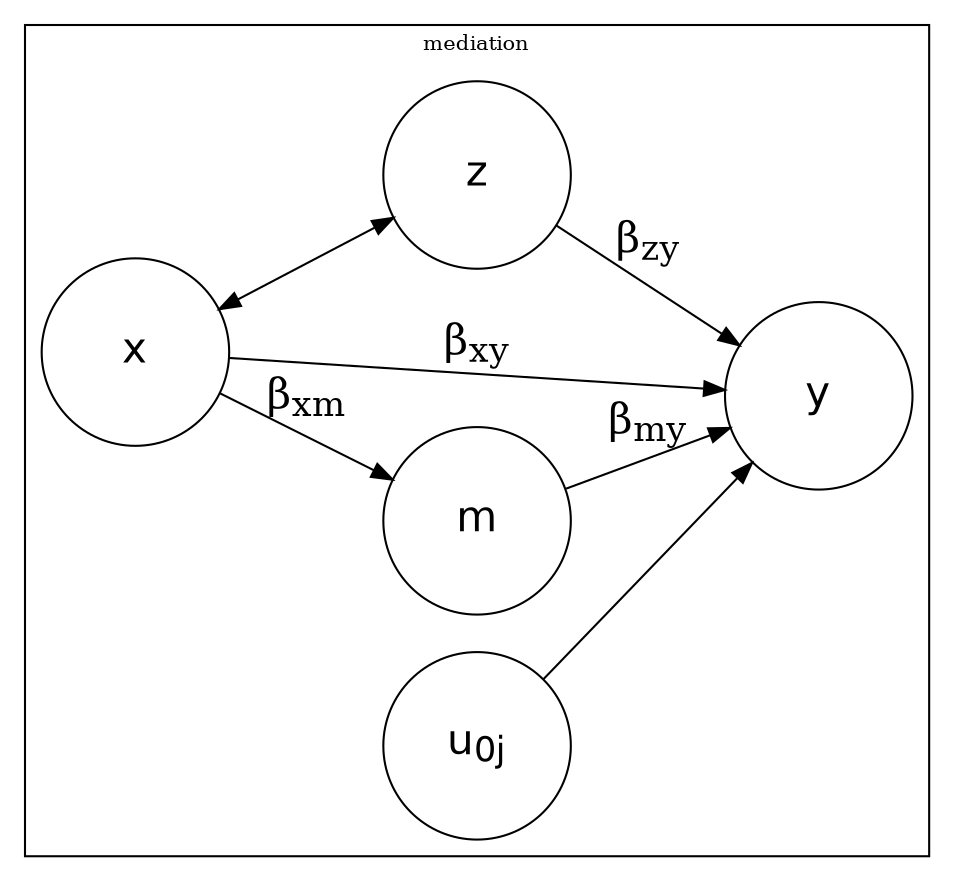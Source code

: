 digraph boxes_and_circles {
  
  # a 'graph' statement
  graph [overlap = true, 
        fontsize = 10,
        rankdir = LR]

  # several 'node' statements
  node [shape = box,
        fontname = Helvetica]

  node [shape = circle,
        fontsize = 20,
        fixedsize = true,
        width = 1.25] // sets as circles

  x1 [label = "x"]
  
  m1 [label = "m"]

  y1 [label = "y"]
  
  z1 [label = "z"]
  
  u0 [label = <u<SUB>0j</SUB>>]

  # several 'edge' statements
  
 	subgraph cluster_1 {
 	
 	label = "mediation";
 
  x1 -> m1 [label = <&beta;<SUB>xm</SUB>> fontsize="20"]
  m1 -> y1 [label = <&beta;<SUB>my</SUB>> fontsize="20"]
  x1 -> y1 [label = <&beta;<SUB>xy</SUB>> fontsize="20"]
  z1 -> y1 [label = <&beta;<SUB>zy</SUB>> fontsize="20"]
  x1 -> z1 [dir = both]
  
  u0 -> y1
  
 	}  

}